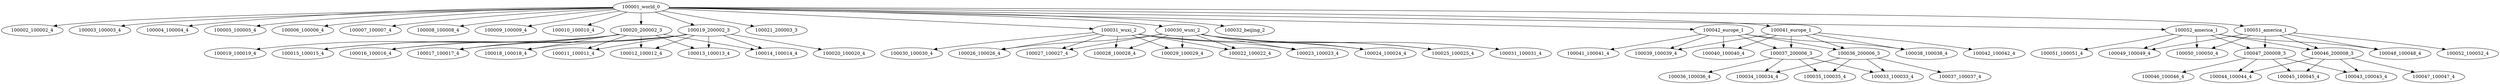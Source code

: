strict digraph  {
"100001_world_0" [subset=0];
"100002_100002_4" [subset=4];
"100003_100003_4" [subset=4];
"100004_100004_4" [subset=4];
"100005_100005_4" [subset=4];
"100006_100006_4" [subset=4];
"100007_100007_4" [subset=4];
"100008_100008_4" [subset=4];
"100009_100009_4" [subset=4];
"100010_100010_4" [subset=4];
"100019_200002_3" [subset=3];
"100020_200002_3" [subset=3];
"100021_200003_3" [subset=3];
"100030_wuxi_2" [subset=2];
"100031_wuxi_2" [subset=2];
"100032_beijing_2" [subset=2];
"100041_europe_1" [subset=1];
"100042_europe_1" [subset=1];
"100051_america_1" [subset=1];
"100052_america_1" [subset=1];
"100011_100011_4" [subset=4];
"100012_100012_4" [subset=4];
"100013_100013_4" [subset=4];
"100014_100014_4" [subset=4];
"100015_100015_4" [subset=4];
"100016_100016_4" [subset=4];
"100017_100017_4" [subset=4];
"100018_100018_4" [subset=4];
"100020_100020_4" [subset=4];
"100019_100019_4" [subset=4];
"100022_100022_4" [subset=4];
"100023_100023_4" [subset=4];
"100024_100024_4" [subset=4];
"100025_100025_4" [subset=4];
"100026_100026_4" [subset=4];
"100027_100027_4" [subset=4];
"100028_100028_4" [subset=4];
"100029_100029_4" [subset=4];
"100031_100031_4" [subset=4];
"100030_100030_4" [subset=4];
"100036_200006_3" [subset=3];
"100037_200006_3" [subset=3];
"100038_100038_4" [subset=4];
"100039_100039_4" [subset=4];
"100040_100040_4" [subset=4];
"100042_100042_4" [subset=4];
"100041_100041_4" [subset=4];
"100046_200008_3" [subset=3];
"100047_200008_3" [subset=3];
"100048_100048_4" [subset=4];
"100049_100049_4" [subset=4];
"100050_100050_4" [subset=4];
"100052_100052_4" [subset=4];
"100051_100051_4" [subset=4];
"100033_100033_4" [subset=4];
"100034_100034_4" [subset=4];
"100035_100035_4" [subset=4];
"100037_100037_4" [subset=4];
"100036_100036_4" [subset=4];
"100043_100043_4" [subset=4];
"100044_100044_4" [subset=4];
"100045_100045_4" [subset=4];
"100047_100047_4" [subset=4];
"100046_100046_4" [subset=4];
"100001_world_0" -> "100002_100002_4";
"100001_world_0" -> "100003_100003_4";
"100001_world_0" -> "100004_100004_4";
"100001_world_0" -> "100005_100005_4";
"100001_world_0" -> "100006_100006_4";
"100001_world_0" -> "100007_100007_4";
"100001_world_0" -> "100008_100008_4";
"100001_world_0" -> "100009_100009_4";
"100001_world_0" -> "100010_100010_4";
"100001_world_0" -> "100019_200002_3";
"100001_world_0" -> "100020_200002_3";
"100001_world_0" -> "100021_200003_3";
"100001_world_0" -> "100030_wuxi_2";
"100001_world_0" -> "100031_wuxi_2";
"100001_world_0" -> "100032_beijing_2";
"100001_world_0" -> "100041_europe_1";
"100001_world_0" -> "100042_europe_1";
"100001_world_0" -> "100051_america_1";
"100001_world_0" -> "100052_america_1";
"100019_200002_3" -> "100011_100011_4";
"100019_200002_3" -> "100012_100012_4";
"100019_200002_3" -> "100013_100013_4";
"100019_200002_3" -> "100014_100014_4";
"100019_200002_3" -> "100015_100015_4";
"100019_200002_3" -> "100016_100016_4";
"100019_200002_3" -> "100017_100017_4";
"100019_200002_3" -> "100018_100018_4";
"100019_200002_3" -> "100020_100020_4";
"100020_200002_3" -> "100011_100011_4";
"100020_200002_3" -> "100012_100012_4";
"100020_200002_3" -> "100013_100013_4";
"100020_200002_3" -> "100014_100014_4";
"100020_200002_3" -> "100015_100015_4";
"100020_200002_3" -> "100016_100016_4";
"100020_200002_3" -> "100017_100017_4";
"100020_200002_3" -> "100018_100018_4";
"100020_200002_3" -> "100019_100019_4";
"100030_wuxi_2" -> "100022_100022_4";
"100030_wuxi_2" -> "100023_100023_4";
"100030_wuxi_2" -> "100024_100024_4";
"100030_wuxi_2" -> "100025_100025_4";
"100030_wuxi_2" -> "100026_100026_4";
"100030_wuxi_2" -> "100027_100027_4";
"100030_wuxi_2" -> "100028_100028_4";
"100030_wuxi_2" -> "100029_100029_4";
"100030_wuxi_2" -> "100031_100031_4";
"100031_wuxi_2" -> "100022_100022_4";
"100031_wuxi_2" -> "100023_100023_4";
"100031_wuxi_2" -> "100024_100024_4";
"100031_wuxi_2" -> "100025_100025_4";
"100031_wuxi_2" -> "100026_100026_4";
"100031_wuxi_2" -> "100027_100027_4";
"100031_wuxi_2" -> "100028_100028_4";
"100031_wuxi_2" -> "100029_100029_4";
"100031_wuxi_2" -> "100030_100030_4";
"100041_europe_1" -> "100036_200006_3";
"100041_europe_1" -> "100037_200006_3";
"100041_europe_1" -> "100038_100038_4";
"100041_europe_1" -> "100039_100039_4";
"100041_europe_1" -> "100040_100040_4";
"100041_europe_1" -> "100042_100042_4";
"100042_europe_1" -> "100036_200006_3";
"100042_europe_1" -> "100037_200006_3";
"100042_europe_1" -> "100038_100038_4";
"100042_europe_1" -> "100039_100039_4";
"100042_europe_1" -> "100040_100040_4";
"100042_europe_1" -> "100041_100041_4";
"100051_america_1" -> "100046_200008_3";
"100051_america_1" -> "100047_200008_3";
"100051_america_1" -> "100048_100048_4";
"100051_america_1" -> "100049_100049_4";
"100051_america_1" -> "100050_100050_4";
"100051_america_1" -> "100052_100052_4";
"100052_america_1" -> "100046_200008_3";
"100052_america_1" -> "100047_200008_3";
"100052_america_1" -> "100048_100048_4";
"100052_america_1" -> "100049_100049_4";
"100052_america_1" -> "100050_100050_4";
"100052_america_1" -> "100051_100051_4";
"100036_200006_3" -> "100033_100033_4";
"100036_200006_3" -> "100034_100034_4";
"100036_200006_3" -> "100035_100035_4";
"100036_200006_3" -> "100037_100037_4";
"100037_200006_3" -> "100033_100033_4";
"100037_200006_3" -> "100034_100034_4";
"100037_200006_3" -> "100035_100035_4";
"100037_200006_3" -> "100036_100036_4";
"100046_200008_3" -> "100043_100043_4";
"100046_200008_3" -> "100044_100044_4";
"100046_200008_3" -> "100045_100045_4";
"100046_200008_3" -> "100047_100047_4";
"100047_200008_3" -> "100043_100043_4";
"100047_200008_3" -> "100044_100044_4";
"100047_200008_3" -> "100045_100045_4";
"100047_200008_3" -> "100046_100046_4";
}
